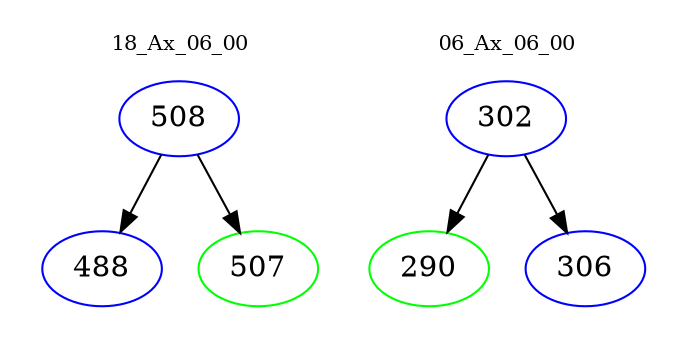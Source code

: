 digraph{
subgraph cluster_0 {
color = white
label = "18_Ax_06_00";
fontsize=10;
T0_508 [label="508", color="blue"]
T0_508 -> T0_488 [color="black"]
T0_488 [label="488", color="blue"]
T0_508 -> T0_507 [color="black"]
T0_507 [label="507", color="green"]
}
subgraph cluster_1 {
color = white
label = "06_Ax_06_00";
fontsize=10;
T1_302 [label="302", color="blue"]
T1_302 -> T1_290 [color="black"]
T1_290 [label="290", color="green"]
T1_302 -> T1_306 [color="black"]
T1_306 [label="306", color="blue"]
}
}
